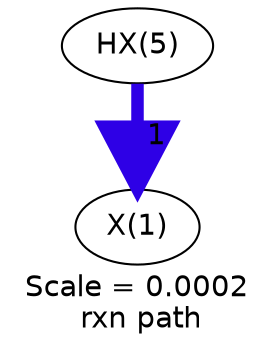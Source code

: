 digraph reaction_paths {
center=1;
s37 -> s36[fontname="Helvetica", style="setlinewidth(6)", arrowsize=3, color="0.7, 1.5, 0.9"
, label=" 1"];
s36 [ fontname="Helvetica", label="X(1)"];
s37 [ fontname="Helvetica", label="HX(5)"];
 label = "Scale = 0.0002\l rxn path";
 fontname = "Helvetica";
}
